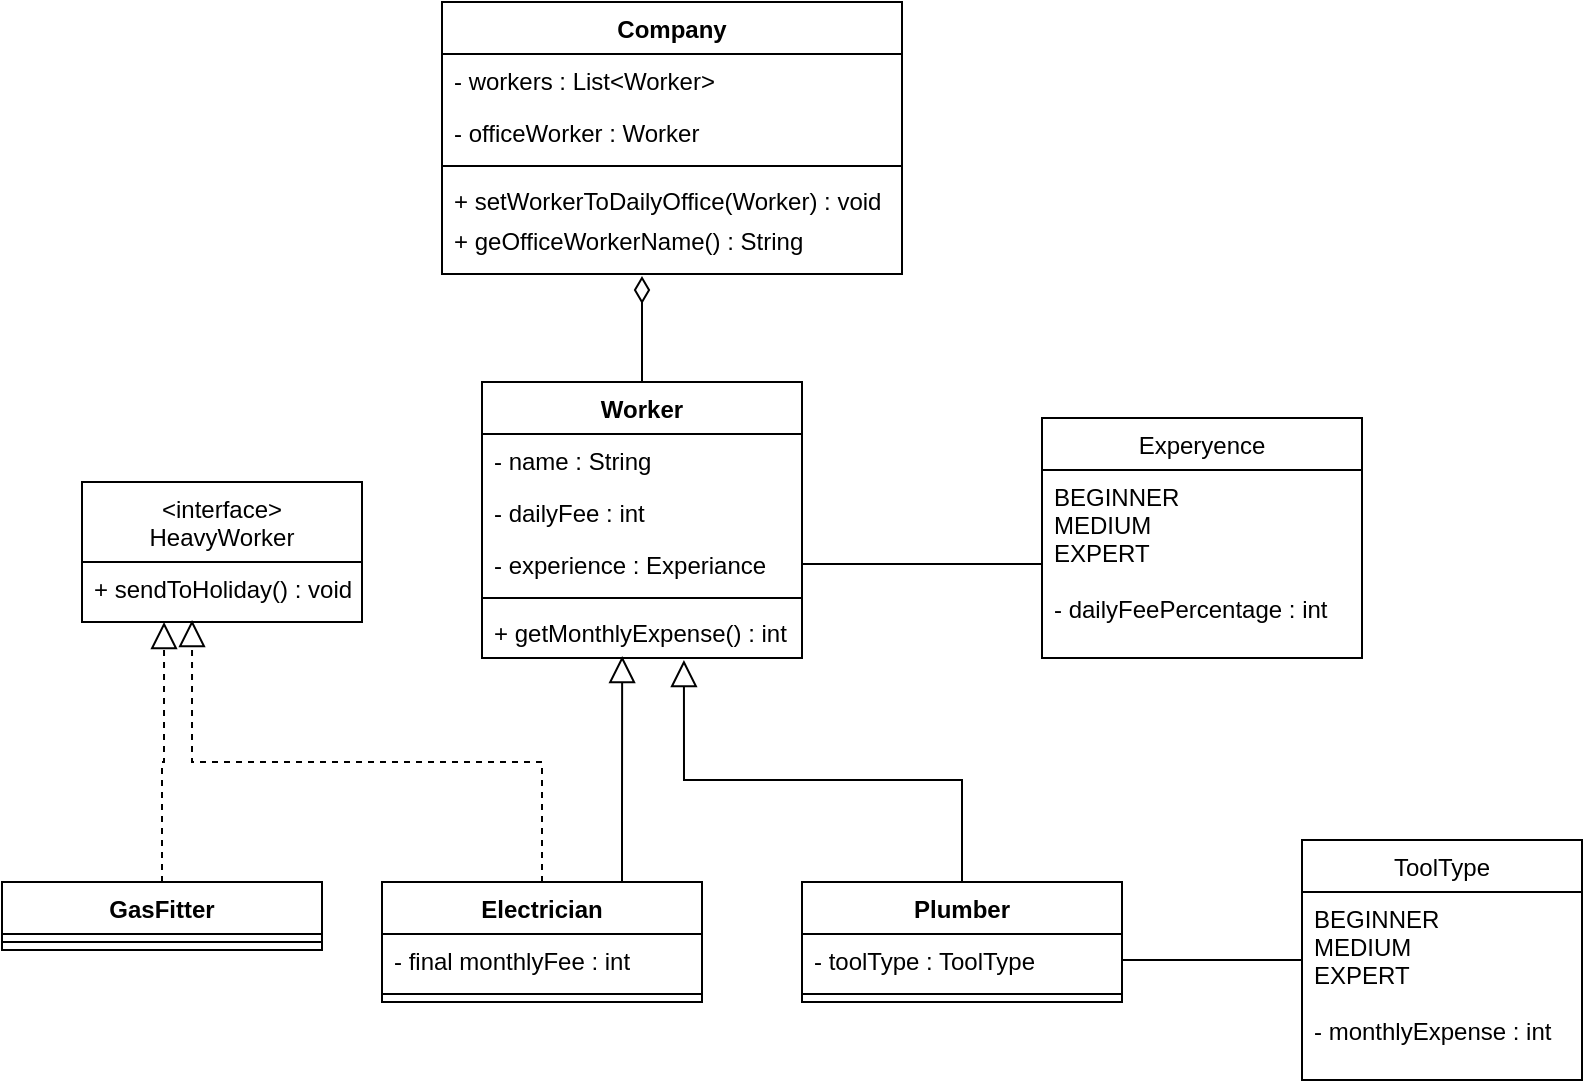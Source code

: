 <mxfile version="16.4.5" type="device"><diagram id="5HhScnKEVjRyTYfHbrlX" name="Page-1"><mxGraphModel dx="1840" dy="1651" grid="1" gridSize="10" guides="1" tooltips="1" connect="1" arrows="1" fold="1" page="1" pageScale="1" pageWidth="827" pageHeight="1169" math="0" shadow="0"><root><mxCell id="0"/><mxCell id="1" parent="0"/><mxCell id="1LQO50wqVL8DWaXxT897-1" value="Company" style="swimlane;fontStyle=1;align=center;verticalAlign=top;childLayout=stackLayout;horizontal=1;startSize=26;horizontalStack=0;resizeParent=1;resizeParentMax=0;resizeLast=0;collapsible=1;marginBottom=0;" vertex="1" parent="1"><mxGeometry x="160" y="-10" width="230" height="136" as="geometry"/></mxCell><mxCell id="1LQO50wqVL8DWaXxT897-2" value="- workers : List&lt;Worker&gt;" style="text;strokeColor=none;fillColor=none;align=left;verticalAlign=top;spacingLeft=4;spacingRight=4;overflow=hidden;rotatable=0;points=[[0,0.5],[1,0.5]];portConstraint=eastwest;" vertex="1" parent="1LQO50wqVL8DWaXxT897-1"><mxGeometry y="26" width="230" height="26" as="geometry"/></mxCell><mxCell id="1LQO50wqVL8DWaXxT897-32" value="- officeWorker : Worker" style="text;strokeColor=none;fillColor=none;align=left;verticalAlign=top;spacingLeft=4;spacingRight=4;overflow=hidden;rotatable=0;points=[[0,0.5],[1,0.5]];portConstraint=eastwest;" vertex="1" parent="1LQO50wqVL8DWaXxT897-1"><mxGeometry y="52" width="230" height="26" as="geometry"/></mxCell><mxCell id="1LQO50wqVL8DWaXxT897-3" value="" style="line;strokeWidth=1;fillColor=none;align=left;verticalAlign=middle;spacingTop=-1;spacingLeft=3;spacingRight=3;rotatable=0;labelPosition=right;points=[];portConstraint=eastwest;" vertex="1" parent="1LQO50wqVL8DWaXxT897-1"><mxGeometry y="78" width="230" height="8" as="geometry"/></mxCell><mxCell id="1LQO50wqVL8DWaXxT897-4" value="+ setWorkerToDailyOffice(Worker) : void" style="text;strokeColor=none;fillColor=none;align=left;verticalAlign=top;spacingLeft=4;spacingRight=4;overflow=hidden;rotatable=0;points=[[0,0.5],[1,0.5]];portConstraint=eastwest;" vertex="1" parent="1LQO50wqVL8DWaXxT897-1"><mxGeometry y="86" width="230" height="20" as="geometry"/></mxCell><mxCell id="1LQO50wqVL8DWaXxT897-31" value="+ geOfficeWorkerName() : String" style="text;strokeColor=none;fillColor=none;align=left;verticalAlign=top;spacingLeft=4;spacingRight=4;overflow=hidden;rotatable=0;points=[[0,0.5],[1,0.5]];portConstraint=eastwest;" vertex="1" parent="1LQO50wqVL8DWaXxT897-1"><mxGeometry y="106" width="230" height="30" as="geometry"/></mxCell><mxCell id="1LQO50wqVL8DWaXxT897-44" style="edgeStyle=orthogonalEdgeStyle;rounded=0;orthogonalLoop=1;jettySize=auto;html=1;entryX=0.631;entryY=1.038;entryDx=0;entryDy=0;entryPerimeter=0;endArrow=block;endFill=0;endSize=11;" edge="1" parent="1" source="1LQO50wqVL8DWaXxT897-16" target="1LQO50wqVL8DWaXxT897-11"><mxGeometry relative="1" as="geometry"/></mxCell><mxCell id="1LQO50wqVL8DWaXxT897-16" value="Plumber" style="swimlane;fontStyle=1;align=center;verticalAlign=top;childLayout=stackLayout;horizontal=1;startSize=26;horizontalStack=0;resizeParent=1;resizeParentMax=0;resizeLast=0;collapsible=1;marginBottom=0;" vertex="1" parent="1"><mxGeometry x="340" y="430" width="160" height="60" as="geometry"/></mxCell><mxCell id="1LQO50wqVL8DWaXxT897-10" value="- toolType : ToolType" style="text;strokeColor=none;fillColor=none;align=left;verticalAlign=top;spacingLeft=4;spacingRight=4;overflow=hidden;rotatable=0;points=[[0,0.5],[1,0.5]];portConstraint=eastwest;" vertex="1" parent="1LQO50wqVL8DWaXxT897-16"><mxGeometry y="26" width="160" height="26" as="geometry"/></mxCell><mxCell id="1LQO50wqVL8DWaXxT897-18" value="" style="line;strokeWidth=1;fillColor=none;align=left;verticalAlign=middle;spacingTop=-1;spacingLeft=3;spacingRight=3;rotatable=0;labelPosition=right;points=[];portConstraint=eastwest;" vertex="1" parent="1LQO50wqVL8DWaXxT897-16"><mxGeometry y="52" width="160" height="8" as="geometry"/></mxCell><mxCell id="1LQO50wqVL8DWaXxT897-40" style="edgeStyle=orthogonalEdgeStyle;rounded=0;orthogonalLoop=1;jettySize=auto;html=1;entryX=0.393;entryY=0.967;entryDx=0;entryDy=0;entryPerimeter=0;endArrow=block;endFill=0;endSize=11;dashed=1;" edge="1" parent="1" source="1LQO50wqVL8DWaXxT897-20" target="1LQO50wqVL8DWaXxT897-39"><mxGeometry relative="1" as="geometry"/></mxCell><mxCell id="1LQO50wqVL8DWaXxT897-42" style="edgeStyle=orthogonalEdgeStyle;rounded=0;orthogonalLoop=1;jettySize=auto;html=1;entryX=0.438;entryY=0.962;entryDx=0;entryDy=0;entryPerimeter=0;endArrow=block;endFill=0;endSize=11;" edge="1" parent="1" source="1LQO50wqVL8DWaXxT897-20" target="1LQO50wqVL8DWaXxT897-11"><mxGeometry relative="1" as="geometry"><Array as="points"><mxPoint x="250" y="400"/><mxPoint x="250" y="400"/></Array></mxGeometry></mxCell><mxCell id="1LQO50wqVL8DWaXxT897-20" value="Electrician" style="swimlane;fontStyle=1;align=center;verticalAlign=top;childLayout=stackLayout;horizontal=1;startSize=26;horizontalStack=0;resizeParent=1;resizeParentMax=0;resizeLast=0;collapsible=1;marginBottom=0;" vertex="1" parent="1"><mxGeometry x="130" y="430" width="160" height="60" as="geometry"/></mxCell><mxCell id="1LQO50wqVL8DWaXxT897-30" value="- final monthlyFee : int " style="text;strokeColor=none;fillColor=none;align=left;verticalAlign=top;spacingLeft=4;spacingRight=4;overflow=hidden;rotatable=0;points=[[0,0.5],[1,0.5]];portConstraint=eastwest;" vertex="1" parent="1LQO50wqVL8DWaXxT897-20"><mxGeometry y="26" width="160" height="26" as="geometry"/></mxCell><mxCell id="1LQO50wqVL8DWaXxT897-22" value="" style="line;strokeWidth=1;fillColor=none;align=left;verticalAlign=middle;spacingTop=-1;spacingLeft=3;spacingRight=3;rotatable=0;labelPosition=right;points=[];portConstraint=eastwest;" vertex="1" parent="1LQO50wqVL8DWaXxT897-20"><mxGeometry y="52" width="160" height="8" as="geometry"/></mxCell><mxCell id="1LQO50wqVL8DWaXxT897-24" value="Experyence" style="swimlane;fontStyle=0;childLayout=stackLayout;horizontal=1;startSize=26;fillColor=none;horizontalStack=0;resizeParent=1;resizeParentMax=0;resizeLast=0;collapsible=1;marginBottom=0;" vertex="1" parent="1"><mxGeometry x="460" y="198" width="160" height="120" as="geometry"/></mxCell><mxCell id="1LQO50wqVL8DWaXxT897-25" value="BEGINNER&#10;MEDIUM&#10;EXPERT&#10;&#10;- dailyFeePercentage : int" style="text;strokeColor=none;fillColor=none;align=left;verticalAlign=top;spacingLeft=4;spacingRight=4;overflow=hidden;rotatable=0;points=[[0,0.5],[1,0.5]];portConstraint=eastwest;" vertex="1" parent="1LQO50wqVL8DWaXxT897-24"><mxGeometry y="26" width="160" height="94" as="geometry"/></mxCell><mxCell id="1LQO50wqVL8DWaXxT897-43" style="edgeStyle=orthogonalEdgeStyle;rounded=0;orthogonalLoop=1;jettySize=auto;html=1;entryX=1;entryY=0.5;entryDx=0;entryDy=0;endArrow=none;endFill=0;endSize=11;" edge="1" parent="1" source="1LQO50wqVL8DWaXxT897-28" target="1LQO50wqVL8DWaXxT897-10"><mxGeometry relative="1" as="geometry"/></mxCell><mxCell id="1LQO50wqVL8DWaXxT897-28" value="ToolType" style="swimlane;fontStyle=0;childLayout=stackLayout;horizontal=1;startSize=26;fillColor=none;horizontalStack=0;resizeParent=1;resizeParentMax=0;resizeLast=0;collapsible=1;marginBottom=0;" vertex="1" parent="1"><mxGeometry x="590" y="409" width="140" height="120" as="geometry"/></mxCell><mxCell id="1LQO50wqVL8DWaXxT897-29" value="BEGINNER&#10;MEDIUM&#10;EXPERT&#10;&#10;- monthlyExpense : int" style="text;strokeColor=none;fillColor=none;align=left;verticalAlign=top;spacingLeft=4;spacingRight=4;overflow=hidden;rotatable=0;points=[[0,0.5],[1,0.5]];portConstraint=eastwest;" vertex="1" parent="1LQO50wqVL8DWaXxT897-28"><mxGeometry y="26" width="140" height="94" as="geometry"/></mxCell><mxCell id="1LQO50wqVL8DWaXxT897-46" style="edgeStyle=orthogonalEdgeStyle;rounded=0;orthogonalLoop=1;jettySize=auto;html=1;endArrow=diamondThin;endFill=0;endSize=11;" edge="1" parent="1" source="1LQO50wqVL8DWaXxT897-5"><mxGeometry relative="1" as="geometry"><mxPoint x="260" y="127" as="targetPoint"/><Array as="points"><mxPoint x="260" y="127"/></Array></mxGeometry></mxCell><mxCell id="1LQO50wqVL8DWaXxT897-5" value="Worker" style="swimlane;fontStyle=1;align=center;verticalAlign=top;childLayout=stackLayout;horizontal=1;startSize=26;horizontalStack=0;resizeParent=1;resizeParentMax=0;resizeLast=0;collapsible=1;marginBottom=0;" vertex="1" parent="1"><mxGeometry x="180" y="180" width="160" height="138" as="geometry"/></mxCell><mxCell id="1LQO50wqVL8DWaXxT897-6" value="- name : String" style="text;strokeColor=none;fillColor=none;align=left;verticalAlign=top;spacingLeft=4;spacingRight=4;overflow=hidden;rotatable=0;points=[[0,0.5],[1,0.5]];portConstraint=eastwest;" vertex="1" parent="1LQO50wqVL8DWaXxT897-5"><mxGeometry y="26" width="160" height="26" as="geometry"/></mxCell><mxCell id="1LQO50wqVL8DWaXxT897-8" value="- dailyFee : int" style="text;strokeColor=none;fillColor=none;align=left;verticalAlign=top;spacingLeft=4;spacingRight=4;overflow=hidden;rotatable=0;points=[[0,0.5],[1,0.5]];portConstraint=eastwest;" vertex="1" parent="1LQO50wqVL8DWaXxT897-5"><mxGeometry y="52" width="160" height="26" as="geometry"/></mxCell><mxCell id="1LQO50wqVL8DWaXxT897-9" value="- experience : Experiance" style="text;strokeColor=none;fillColor=none;align=left;verticalAlign=top;spacingLeft=4;spacingRight=4;overflow=hidden;rotatable=0;points=[[0,0.5],[1,0.5]];portConstraint=eastwest;" vertex="1" parent="1LQO50wqVL8DWaXxT897-5"><mxGeometry y="78" width="160" height="26" as="geometry"/></mxCell><mxCell id="1LQO50wqVL8DWaXxT897-7" value="" style="line;strokeWidth=1;fillColor=none;align=left;verticalAlign=middle;spacingTop=-1;spacingLeft=3;spacingRight=3;rotatable=0;labelPosition=right;points=[];portConstraint=eastwest;" vertex="1" parent="1LQO50wqVL8DWaXxT897-5"><mxGeometry y="104" width="160" height="8" as="geometry"/></mxCell><mxCell id="1LQO50wqVL8DWaXxT897-11" value="+ getMonthlyExpense() : int" style="text;strokeColor=none;fillColor=none;align=left;verticalAlign=top;spacingLeft=4;spacingRight=4;overflow=hidden;rotatable=0;points=[[0,0.5],[1,0.5]];portConstraint=eastwest;" vertex="1" parent="1LQO50wqVL8DWaXxT897-5"><mxGeometry y="112" width="160" height="26" as="geometry"/></mxCell><mxCell id="1LQO50wqVL8DWaXxT897-41" style="edgeStyle=orthogonalEdgeStyle;rounded=0;orthogonalLoop=1;jettySize=auto;html=1;entryX=0.293;entryY=1;entryDx=0;entryDy=0;entryPerimeter=0;dashed=1;endArrow=block;endFill=0;endSize=11;" edge="1" parent="1" source="1LQO50wqVL8DWaXxT897-33" target="1LQO50wqVL8DWaXxT897-39"><mxGeometry relative="1" as="geometry"/></mxCell><mxCell id="1LQO50wqVL8DWaXxT897-33" value="GasFitter" style="swimlane;fontStyle=1;align=center;verticalAlign=top;childLayout=stackLayout;horizontal=1;startSize=26;horizontalStack=0;resizeParent=1;resizeParentMax=0;resizeLast=0;collapsible=1;marginBottom=0;" vertex="1" parent="1"><mxGeometry x="-60" y="430" width="160" height="34" as="geometry"/></mxCell><mxCell id="1LQO50wqVL8DWaXxT897-35" value="" style="line;strokeWidth=1;fillColor=none;align=left;verticalAlign=middle;spacingTop=-1;spacingLeft=3;spacingRight=3;rotatable=0;labelPosition=right;points=[];portConstraint=eastwest;" vertex="1" parent="1LQO50wqVL8DWaXxT897-33"><mxGeometry y="26" width="160" height="8" as="geometry"/></mxCell><mxCell id="1LQO50wqVL8DWaXxT897-36" value="&lt;interface&gt;&#10;HeavyWorker" style="swimlane;fontStyle=0;childLayout=stackLayout;horizontal=1;startSize=40;fillColor=none;horizontalStack=0;resizeParent=1;resizeParentMax=0;resizeLast=0;collapsible=1;marginBottom=0;" vertex="1" parent="1"><mxGeometry x="-20" y="230" width="140" height="70" as="geometry"/></mxCell><mxCell id="1LQO50wqVL8DWaXxT897-39" value="+ sendToHoliday() : void" style="text;strokeColor=none;fillColor=none;align=left;verticalAlign=top;spacingLeft=4;spacingRight=4;overflow=hidden;rotatable=0;points=[[0,0.5],[1,0.5]];portConstraint=eastwest;" vertex="1" parent="1LQO50wqVL8DWaXxT897-36"><mxGeometry y="40" width="140" height="30" as="geometry"/></mxCell><mxCell id="1LQO50wqVL8DWaXxT897-45" style="edgeStyle=orthogonalEdgeStyle;rounded=0;orthogonalLoop=1;jettySize=auto;html=1;entryX=1;entryY=0.5;entryDx=0;entryDy=0;endArrow=none;endFill=0;endSize=11;" edge="1" parent="1" source="1LQO50wqVL8DWaXxT897-25" target="1LQO50wqVL8DWaXxT897-9"><mxGeometry relative="1" as="geometry"/></mxCell></root></mxGraphModel></diagram></mxfile>